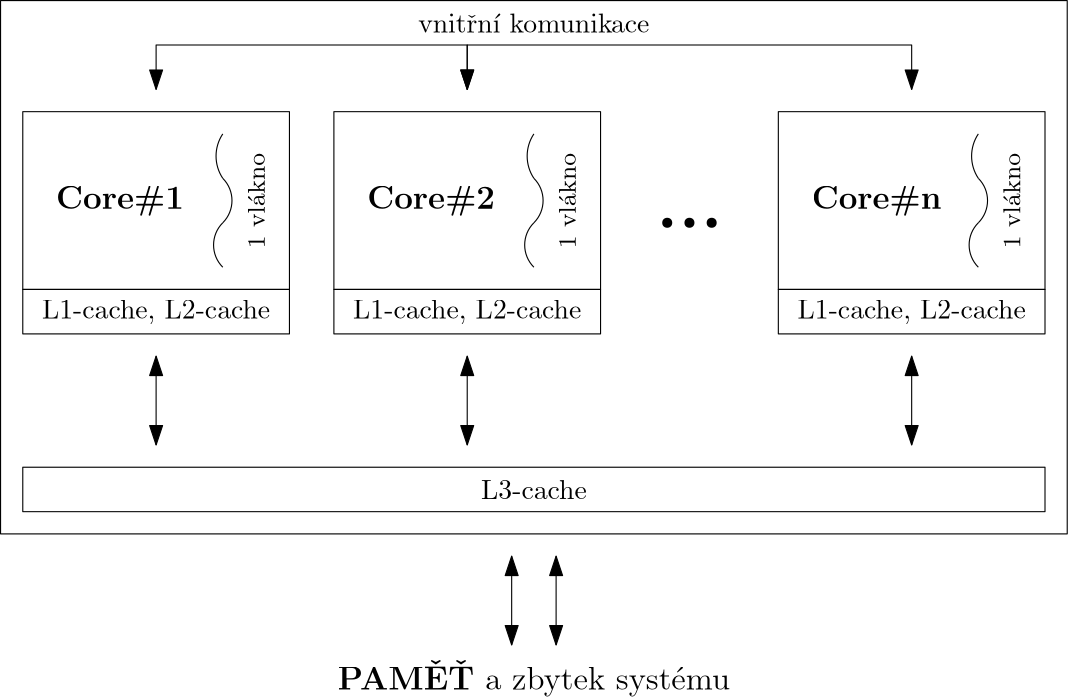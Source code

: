 <?xml version="1.0"?>
<!DOCTYPE ipe SYSTEM "ipe.dtd">
<ipe version="70206" creator="Ipe 7.2.7">
<info created="D:20180218193942" modified="D:20180218203026"/>
<preamble>\usepackage{graphicx}</preamble>
<ipestyle name="basic">
<symbol name="arrow/arc(spx)">
<path stroke="sym-stroke" fill="sym-stroke" pen="sym-pen">
0 0 m
-1 0.333 l
-1 -0.333 l
h
</path>
</symbol>
<symbol name="arrow/farc(spx)">
<path stroke="sym-stroke" fill="white" pen="sym-pen">
0 0 m
-1 0.333 l
-1 -0.333 l
h
</path>
</symbol>
<symbol name="arrow/ptarc(spx)">
<path stroke="sym-stroke" fill="sym-stroke" pen="sym-pen">
0 0 m
-1 0.333 l
-0.8 0 l
-1 -0.333 l
h
</path>
</symbol>
<symbol name="arrow/fptarc(spx)">
<path stroke="sym-stroke" fill="white" pen="sym-pen">
0 0 m
-1 0.333 l
-0.8 0 l
-1 -0.333 l
h
</path>
</symbol>
<symbol name="mark/circle(sx)" transformations="translations">
<path fill="sym-stroke">
0.6 0 0 0.6 0 0 e
0.4 0 0 0.4 0 0 e
</path>
</symbol>
<symbol name="mark/disk(sx)" transformations="translations">
<path fill="sym-stroke">
0.6 0 0 0.6 0 0 e
</path>
</symbol>
<symbol name="mark/fdisk(sfx)" transformations="translations">
<group>
<path fill="sym-fill">
0.5 0 0 0.5 0 0 e
</path>
<path fill="sym-stroke" fillrule="eofill">
0.6 0 0 0.6 0 0 e
0.4 0 0 0.4 0 0 e
</path>
</group>
</symbol>
<symbol name="mark/box(sx)" transformations="translations">
<path fill="sym-stroke" fillrule="eofill">
-0.6 -0.6 m
0.6 -0.6 l
0.6 0.6 l
-0.6 0.6 l
h
-0.4 -0.4 m
0.4 -0.4 l
0.4 0.4 l
-0.4 0.4 l
h
</path>
</symbol>
<symbol name="mark/square(sx)" transformations="translations">
<path fill="sym-stroke">
-0.6 -0.6 m
0.6 -0.6 l
0.6 0.6 l
-0.6 0.6 l
h
</path>
</symbol>
<symbol name="mark/fsquare(sfx)" transformations="translations">
<group>
<path fill="sym-fill">
-0.5 -0.5 m
0.5 -0.5 l
0.5 0.5 l
-0.5 0.5 l
h
</path>
<path fill="sym-stroke" fillrule="eofill">
-0.6 -0.6 m
0.6 -0.6 l
0.6 0.6 l
-0.6 0.6 l
h
-0.4 -0.4 m
0.4 -0.4 l
0.4 0.4 l
-0.4 0.4 l
h
</path>
</group>
</symbol>
<symbol name="mark/cross(sx)" transformations="translations">
<group>
<path fill="sym-stroke">
-0.43 -0.57 m
0.57 0.43 l
0.43 0.57 l
-0.57 -0.43 l
h
</path>
<path fill="sym-stroke">
-0.43 0.57 m
0.57 -0.43 l
0.43 -0.57 l
-0.57 0.43 l
h
</path>
</group>
</symbol>
<symbol name="arrow/fnormal(spx)">
<path stroke="sym-stroke" fill="white" pen="sym-pen">
0 0 m
-1 0.333 l
-1 -0.333 l
h
</path>
</symbol>
<symbol name="arrow/pointed(spx)">
<path stroke="sym-stroke" fill="sym-stroke" pen="sym-pen">
0 0 m
-1 0.333 l
-0.8 0 l
-1 -0.333 l
h
</path>
</symbol>
<symbol name="arrow/fpointed(spx)">
<path stroke="sym-stroke" fill="white" pen="sym-pen">
0 0 m
-1 0.333 l
-0.8 0 l
-1 -0.333 l
h
</path>
</symbol>
<symbol name="arrow/linear(spx)">
<path stroke="sym-stroke" pen="sym-pen">
-1 0.333 m
0 0 l
-1 -0.333 l
</path>
</symbol>
<symbol name="arrow/fdouble(spx)">
<path stroke="sym-stroke" fill="white" pen="sym-pen">
0 0 m
-1 0.333 l
-1 -0.333 l
h
-1 0 m
-2 0.333 l
-2 -0.333 l
h
</path>
</symbol>
<symbol name="arrow/double(spx)">
<path stroke="sym-stroke" fill="sym-stroke" pen="sym-pen">
0 0 m
-1 0.333 l
-1 -0.333 l
h
-1 0 m
-2 0.333 l
-2 -0.333 l
h
</path>
</symbol>
<pen name="heavier" value="0.8"/>
<pen name="fat" value="1.2"/>
<pen name="ultrafat" value="2"/>
<symbolsize name="large" value="5"/>
<symbolsize name="small" value="2"/>
<symbolsize name="tiny" value="1.1"/>
<arrowsize name="large" value="10"/>
<arrowsize name="small" value="5"/>
<arrowsize name="tiny" value="3"/>
<color name="red" value="1 0 0"/>
<color name="green" value="0 1 0"/>
<color name="blue" value="0 0 1"/>
<color name="yellow" value="1 1 0"/>
<color name="orange" value="1 0.647 0"/>
<color name="gold" value="1 0.843 0"/>
<color name="purple" value="0.627 0.125 0.941"/>
<color name="gray" value="0.745"/>
<color name="brown" value="0.647 0.165 0.165"/>
<color name="navy" value="0 0 0.502"/>
<color name="pink" value="1 0.753 0.796"/>
<color name="seagreen" value="0.18 0.545 0.341"/>
<color name="turquoise" value="0.251 0.878 0.816"/>
<color name="violet" value="0.933 0.51 0.933"/>
<color name="darkblue" value="0 0 0.545"/>
<color name="darkcyan" value="0 0.545 0.545"/>
<color name="darkgray" value="0.663"/>
<color name="darkgreen" value="0 0.392 0"/>
<color name="darkmagenta" value="0.545 0 0.545"/>
<color name="darkorange" value="1 0.549 0"/>
<color name="darkred" value="0.545 0 0"/>
<color name="lightblue" value="0.678 0.847 0.902"/>
<color name="lightcyan" value="0.878 1 1"/>
<color name="lightgray" value="0.827"/>
<color name="lightgreen" value="0.565 0.933 0.565"/>
<color name="lightyellow" value="1 1 0.878"/>
<dashstyle name="dashed" value="[4] 0"/>
<dashstyle name="dotted" value="[1 3] 0"/>
<dashstyle name="dash dotted" value="[4 2 1 2] 0"/>
<dashstyle name="dash dot dotted" value="[4 2 1 2 1 2] 0"/>
<textsize name="large" value="\large"/>
<textsize name="Large" value="\Large"/>
<textsize name="LARGE" value="\LARGE"/>
<textsize name="huge" value="\huge"/>
<textsize name="Huge" value="\Huge"/>
<textsize name="small" value="\small"/>
<textsize name="footnote" value="\footnotesize"/>
<textsize name="tiny" value="\tiny"/>
<textstyle name="center" begin="\begin{center}" end="\end{center}"/>
<textstyle name="itemize" begin="\begin{itemize}" end="\end{itemize}"/>
<textstyle name="item" begin="\begin{itemize}\item{}" end="\end{itemize}"/>
<gridsize name="4 pts" value="4"/>
<gridsize name="8 pts (~3 mm)" value="8"/>
<gridsize name="16 pts (~6 mm)" value="16"/>
<gridsize name="32 pts (~12 mm)" value="32"/>
<gridsize name="10 pts (~3.5 mm)" value="10"/>
<gridsize name="20 pts (~7 mm)" value="20"/>
<gridsize name="14 pts (~5 mm)" value="14"/>
<gridsize name="28 pts (~10 mm)" value="28"/>
<gridsize name="56 pts (~20 mm)" value="56"/>
<anglesize name="90 deg" value="90"/>
<anglesize name="60 deg" value="60"/>
<anglesize name="45 deg" value="45"/>
<anglesize name="30 deg" value="30"/>
<anglesize name="22.5 deg" value="22.5"/>
<opacity name="10%" value="0.1"/>
<opacity name="30%" value="0.3"/>
<opacity name="50%" value="0.5"/>
<opacity name="75%" value="0.75"/>
<tiling name="falling" angle="-60" step="4" width="1"/>
<tiling name="rising" angle="30" step="4" width="1"/>
</ipestyle>
<page>
<layer name="alpha"/>
<view layers="alpha" active="alpha"/>
<path layer="alpha" matrix="1 0 0 1 -80 0" stroke="black">
128 784 m
128 720 l
224 720 l
224 784 l
h
</path>
<text matrix="1 0 0 1 -92 0" transformations="translations" pos="152 752" stroke="black" type="label" width="46.001" height="8.307" depth="2.32" valign="center" size="large">\bf Core\#1</text>
<path matrix="1 0 0 1 -92 0" stroke="black">
212 776 m
14.4222 0 0 14.4222 224 768 212 760 a
</path>
<path matrix="1 0 0 1 -92 0" stroke="black">
212 760 m
11.3137 0 0 -11.3137 204 752 212 744 a
</path>
<path matrix="1 0 0 1 -92 0" stroke="black">
212 744 m
11.3137 0 0 11.3137 220 736 212 728 a
</path>
<text matrix="1 0 0 1 -116 4" pos="248 748" stroke="black" type="label" width="6.227" height="34.302" depth="0" halign="center" valign="center" size="small">\rotatebox{90}{1 vl\&apos;akno}</text>
<path matrix="1 0 0 1 -80 0" stroke="black">
128 720 m
128 704 l
224 704 l
224 720 l
h
</path>
<text matrix="1 0 0 1 -80 0" pos="176 712" stroke="black" type="label" width="82.192" height="6.926" depth="1.93" halign="center" valign="center">L1-cache, L2-cache</text>
<path matrix="1 0 0 1 32 0" stroke="black">
128 784 m
128 720 l
224 720 l
224 784 l
h
</path>
<text matrix="1 0 0 1 20 0" transformations="translations" pos="152 752" stroke="black" type="label" width="46.001" height="8.307" depth="2.32" valign="center" size="large">\bf Core\#2</text>
<path matrix="1 0 0 1 20 0" stroke="black">
212 776 m
14.4222 0 0 14.4222 224 768 212 760 a
</path>
<path matrix="1 0 0 1 20 0" stroke="black">
212 760 m
11.3137 0 0 -11.3137 204 752 212 744 a
</path>
<path matrix="1 0 0 1 20 0" stroke="black">
212 744 m
11.3137 0 0 11.3137 220 736 212 728 a
</path>
<text matrix="1 0 0 1 -4 4" pos="248 748" stroke="black" type="label" width="6.227" height="34.302" depth="0" halign="center" valign="center" size="small">\rotatebox{90}{1 vl\&apos;akno}</text>
<path matrix="1 0 0 1 32 0" stroke="black">
128 720 m
128 704 l
224 704 l
224 720 l
h
</path>
<text matrix="1 0 0 1 32 0" pos="176 712" stroke="black" type="label" width="82.192" height="6.926" depth="1.93" halign="center" valign="center">L1-cache, L2-cache</text>
<path matrix="1 0 0 1 192 0" stroke="black">
128 784 m
128 720 l
224 720 l
224 784 l
h
</path>
<text matrix="1 0 0 1 180 0" transformations="translations" pos="152 752" stroke="black" type="label" width="46.748" height="8.307" depth="2.32" valign="center" size="large">\bf Core\#n</text>
<path matrix="1 0 0 1 180 0" stroke="black">
212 776 m
14.4222 0 0 14.4222 224 768 212 760 a
</path>
<path matrix="1 0 0 1 180 0" stroke="black">
212 760 m
11.3137 0 0 -11.3137 204 752 212 744 a
</path>
<path matrix="1 0 0 1 180 0" stroke="black">
212 744 m
11.3137 0 0 11.3137 220 736 212 728 a
</path>
<text matrix="1 0 0 1 156 4" pos="248 748" stroke="black" type="label" width="6.227" height="34.302" depth="0" halign="center" valign="center" size="small">\rotatebox{90}{1 vl\&apos;akno}</text>
<path matrix="1 0 0 1 192 0" stroke="black">
128 720 m
128 704 l
224 704 l
224 720 l
h
</path>
<text matrix="1 0 0 1 192 0" pos="176 712" stroke="black" type="label" width="82.192" height="6.926" depth="1.93" halign="center" valign="center">L1-cache, L2-cache</text>
<use matrix="1 0 0 1 0 -32" name="mark/disk(sx)" pos="288 776" size="normal" stroke="black"/>
<use matrix="1 0 0 1 0 -32" name="mark/disk(sx)" pos="296 776" size="normal" stroke="black"/>
<use matrix="1 0 0 1 0 -32" name="mark/disk(sx)" pos="280 776" size="normal" stroke="black"/>
<path matrix="1 0 0 1 0 -64" stroke="black">
48 720 m
48 704 l
416 704 l
416 720 l
h
</path>
<text matrix="1 0 0 1 56 -64" pos="176 712" stroke="black" type="label" width="38.052" height="6.918" depth="0" halign="center" valign="center">L3-cache</text>
<path matrix="1 0 0 1 0 -32" stroke="black" arrow="normal/normal" rarrow="normal/normal">
96 728 m
96 696 l
</path>
<path matrix="1 0 0 1 0 -32" stroke="black" arrow="normal/normal" rarrow="normal/normal">
208 728 m
208 696 l
</path>
<path matrix="1 0 0 1 0 -32" stroke="black" arrow="normal/normal" rarrow="normal/normal">
368 728 m
368 696 l
</path>
<path stroke="black" arrow="normal/normal" rarrow="normal/normal">
96 792 m
96 808 l
208 808 l
208 792 l
</path>
<path stroke="black" arrow="normal/normal" rarrow="normal/normal">
208 792 m
208 808 l
368 808 l
368 792 l
</path>
<text matrix="1 0 0 1 56 104" pos="176 712" stroke="black" type="label" width="83.327" height="6.918" depth="0" halign="center" valign="center">vnit\v{r}n\&apos;i komunikace</text>
<path stroke="black">
40 632 m
40 824 l
424 824 l
424 632 l
h
</path>
<path stroke="black" arrow="normal/normal" rarrow="normal/normal">
224 624 m
224 592 l
</path>
<path stroke="black" arrow="normal/normal" rarrow="normal/normal">
240 624 m
240 592 l
</path>
<text matrix="1 0 0 1 56 -132" pos="176 712" stroke="black" type="label" width="141.315" height="10.449" depth="2.32" halign="center" valign="center" size="large">\textbf{PAM\v{E}\v{T}} a zbytek syst\&apos;emu</text>
</page>
</ipe>
